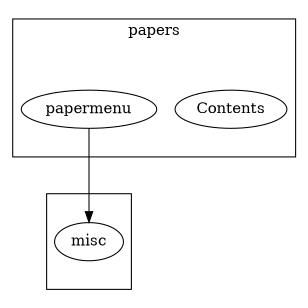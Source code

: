 /* Created by dotwrite for Matlab */
digraph dotwrite2 {
 size = "2.05977,2.05977";
 ratio = fill;
 concentrate = true;
 edge [constraint = true];
 subgraph cluster1 {
 URL = "../../wafo/misc/graph.html";
1;
}
 subgraph cluster2 {
 label = "papers";
 URL = "index.html";
2;
3;
}
  3 -> 1;

 1 [URL="../../wafo/misc/graph.html",label="misc"];
 2 [URL="Contents.html",label="Contents"];
 3 [URL="papermenu.html",label="papermenu"];
}